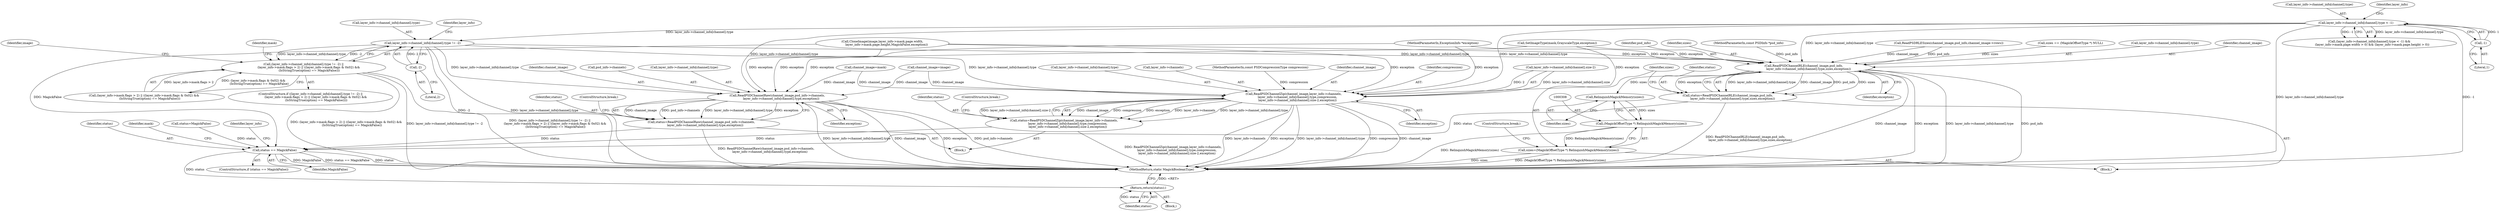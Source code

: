 digraph "0_ImageMagick_04a567494786d5bb50894fc8bb8fea0cf496bea8@pointer" {
"1000162" [label="(Call,layer_info->channel_info[channel].type != -2)"];
"1000124" [label="(Call,layer_info->channel_info[channel].type < -1)"];
"1000132" [label="(Call,-1)"];
"1000170" [label="(Call,-2)"];
"1000161" [label="(Call,(layer_info->channel_info[channel].type != -2) ||\n           (layer_info->mask.flags > 2) || ((layer_info->mask.flags & 0x02) &&\n            (IsStringTrue(option) == MagickFalse)))"];
"1000254" [label="(Call,ReadPSDChannelRaw(channel_image,psd_info->channels,\n        layer_info->channel_info[channel].type,exception))"];
"1000252" [label="(Call,status=ReadPSDChannelRaw(channel_image,psd_info->channels,\n        layer_info->channel_info[channel].type,exception))"];
"1000368" [label="(Call,status == MagickFalse)"];
"1000393" [label="(Return,return(status);)"];
"1000293" [label="(Call,ReadPSDChannelRLE(channel_image,psd_info,\n          layer_info->channel_info[channel].type,sizes,exception))"];
"1000291" [label="(Call,status=ReadPSDChannelRLE(channel_image,psd_info,\n          layer_info->channel_info[channel].type,sizes,exception))"];
"1000309" [label="(Call,RelinquishMagickMemory(sizes))"];
"1000307" [label="(Call,(MagickOffsetType *) RelinquishMagickMemory(sizes))"];
"1000305" [label="(Call,sizes=(MagickOffsetType *) RelinquishMagickMemory(sizes))"];
"1000316" [label="(Call,ReadPSDChannelZip(channel_image,layer_info->channels,\n        layer_info->channel_info[channel].type,compression,\n        layer_info->channel_info[channel].size-2,exception))"];
"1000314" [label="(Call,status=ReadPSDChannelZip(channel_image,layer_info->channels,\n        layer_info->channel_info[channel].type,compression,\n        layer_info->channel_info[channel].size-2,exception))"];
"1000303" [label="(Identifier,sizes)"];
"1000369" [label="(Identifier,status)"];
"1000367" [label="(ControlStructure,if (status == MagickFalse))"];
"1000307" [label="(Call,(MagickOffsetType *) RelinquishMagickMemory(sizes))"];
"1000161" [label="(Call,(layer_info->channel_info[channel].type != -2) ||\n           (layer_info->mask.flags > 2) || ((layer_info->mask.flags & 0x02) &&\n            (IsStringTrue(option) == MagickFalse)))"];
"1000238" [label="(Call,channel_image=mask)"];
"1000370" [label="(Identifier,MagickFalse)"];
"1000125" [label="(Call,layer_info->channel_info[channel].type)"];
"1000374" [label="(Identifier,mask)"];
"1000171" [label="(Literal,2)"];
"1000104" [label="(MethodParameterIn,const PSDInfo *psd_info)"];
"1000304" [label="(Identifier,exception)"];
"1000305" [label="(Call,sizes=(MagickOffsetType *) RelinquishMagickMemory(sizes))"];
"1000267" [label="(ControlStructure,break;)"];
"1000163" [label="(Call,layer_info->channel_info[channel].type)"];
"1000160" [label="(ControlStructure,if ((layer_info->channel_info[channel].type != -2) ||\n           (layer_info->mask.flags > 2) || ((layer_info->mask.flags & 0x02) &&\n            (IsStringTrue(option) == MagickFalse))))"];
"1000108" [label="(MethodParameterIn,ExceptionInfo *exception)"];
"1000266" [label="(Identifier,exception)"];
"1000273" [label="(Call,ReadPSDRLESizes(channel_image,psd_info,channel_image->rows))"];
"1000280" [label="(Call,sizes == (MagickOffsetType *) NULL)"];
"1000317" [label="(Identifier,channel_image)"];
"1000394" [label="(Identifier,status)"];
"1000389" [label="(Identifier,layer_info)"];
"1000291" [label="(Call,status=ReadPSDChannelRLE(channel_image,psd_info,\n          layer_info->channel_info[channel].type,sizes,exception))"];
"1000170" [label="(Call,-2)"];
"1000306" [label="(Identifier,sizes)"];
"1000133" [label="(Literal,1)"];
"1000209" [label="(Call,CloneImage(image,layer_info->mask.page.width,\n         layer_info->mask.page.height,MagickFalse,exception))"];
"1000368" [label="(Call,status == MagickFalse)"];
"1000316" [label="(Call,ReadPSDChannelZip(channel_image,layer_info->channels,\n        layer_info->channel_info[channel].type,compression,\n        layer_info->channel_info[channel].size-2,exception))"];
"1000123" [label="(Call,(layer_info->channel_info[channel].type < -1) &&\n      (layer_info->mask.page.width > 0) && (layer_info->mask.page.height > 0))"];
"1000208" [label="(Identifier,mask)"];
"1000311" [label="(ControlStructure,break;)"];
"1000310" [label="(Identifier,sizes)"];
"1000315" [label="(Identifier,status)"];
"1000250" [label="(Block,)"];
"1000293" [label="(Call,ReadPSDChannelRLE(channel_image,psd_info,\n          layer_info->channel_info[channel].type,sizes,exception))"];
"1000296" [label="(Call,layer_info->channel_info[channel].type)"];
"1000338" [label="(Identifier,exception)"];
"1000393" [label="(Return,return(status);)"];
"1000194" [label="(Identifier,image)"];
"1000255" [label="(Identifier,channel_image)"];
"1000254" [label="(Call,ReadPSDChannelRaw(channel_image,psd_info->channels,\n        layer_info->channel_info[channel].type,exception))"];
"1000395" [label="(MethodReturn,static MagickBooleanType)"];
"1000234" [label="(Call,SetImageType(mask,GrayscaleType,exception))"];
"1000245" [label="(Call,status=MagickFalse)"];
"1000269" [label="(Block,)"];
"1000328" [label="(Identifier,compression)"];
"1000162" [label="(Call,layer_info->channel_info[channel].type != -2)"];
"1000176" [label="(Identifier,layer_info)"];
"1000329" [label="(Call,layer_info->channel_info[channel].size-2)"];
"1000314" [label="(Call,status=ReadPSDChannelZip(channel_image,layer_info->channels,\n        layer_info->channel_info[channel].type,compression,\n        layer_info->channel_info[channel].size-2,exception))"];
"1000124" [label="(Call,layer_info->channel_info[channel].type < -1)"];
"1000294" [label="(Identifier,channel_image)"];
"1000253" [label="(Identifier,status)"];
"1000339" [label="(ControlStructure,break;)"];
"1000292" [label="(Identifier,status)"];
"1000295" [label="(Identifier,psd_info)"];
"1000321" [label="(Call,layer_info->channel_info[channel].type)"];
"1000114" [label="(Call,channel_image=image)"];
"1000318" [label="(Call,layer_info->channels)"];
"1000256" [label="(Call,psd_info->channels)"];
"1000259" [label="(Call,layer_info->channel_info[channel].type)"];
"1000109" [label="(Block,)"];
"1000252" [label="(Call,status=ReadPSDChannelRaw(channel_image,psd_info->channels,\n        layer_info->channel_info[channel].type,exception))"];
"1000107" [label="(MethodParameterIn,const PSDCompressionType compression)"];
"1000309" [label="(Call,RelinquishMagickMemory(sizes))"];
"1000139" [label="(Identifier,layer_info)"];
"1000172" [label="(Call,(layer_info->mask.flags > 2) || ((layer_info->mask.flags & 0x02) &&\n            (IsStringTrue(option) == MagickFalse)))"];
"1000132" [label="(Call,-1)"];
"1000162" -> "1000161"  [label="AST: "];
"1000162" -> "1000170"  [label="CFG: "];
"1000163" -> "1000162"  [label="AST: "];
"1000170" -> "1000162"  [label="AST: "];
"1000176" -> "1000162"  [label="CFG: "];
"1000161" -> "1000162"  [label="CFG: "];
"1000162" -> "1000395"  [label="DDG: -2"];
"1000162" -> "1000395"  [label="DDG: layer_info->channel_info[channel].type"];
"1000162" -> "1000161"  [label="DDG: layer_info->channel_info[channel].type"];
"1000162" -> "1000161"  [label="DDG: -2"];
"1000124" -> "1000162"  [label="DDG: layer_info->channel_info[channel].type"];
"1000170" -> "1000162"  [label="DDG: 2"];
"1000162" -> "1000254"  [label="DDG: layer_info->channel_info[channel].type"];
"1000162" -> "1000293"  [label="DDG: layer_info->channel_info[channel].type"];
"1000162" -> "1000316"  [label="DDG: layer_info->channel_info[channel].type"];
"1000124" -> "1000123"  [label="AST: "];
"1000124" -> "1000132"  [label="CFG: "];
"1000125" -> "1000124"  [label="AST: "];
"1000132" -> "1000124"  [label="AST: "];
"1000139" -> "1000124"  [label="CFG: "];
"1000123" -> "1000124"  [label="CFG: "];
"1000124" -> "1000395"  [label="DDG: layer_info->channel_info[channel].type"];
"1000124" -> "1000395"  [label="DDG: -1"];
"1000124" -> "1000123"  [label="DDG: layer_info->channel_info[channel].type"];
"1000124" -> "1000123"  [label="DDG: -1"];
"1000132" -> "1000124"  [label="DDG: 1"];
"1000124" -> "1000254"  [label="DDG: layer_info->channel_info[channel].type"];
"1000124" -> "1000293"  [label="DDG: layer_info->channel_info[channel].type"];
"1000124" -> "1000316"  [label="DDG: layer_info->channel_info[channel].type"];
"1000132" -> "1000133"  [label="CFG: "];
"1000133" -> "1000132"  [label="AST: "];
"1000170" -> "1000171"  [label="CFG: "];
"1000171" -> "1000170"  [label="AST: "];
"1000161" -> "1000160"  [label="AST: "];
"1000161" -> "1000172"  [label="CFG: "];
"1000172" -> "1000161"  [label="AST: "];
"1000194" -> "1000161"  [label="CFG: "];
"1000208" -> "1000161"  [label="CFG: "];
"1000161" -> "1000395"  [label="DDG: (layer_info->mask.flags > 2) || ((layer_info->mask.flags & 0x02) &&\n            (IsStringTrue(option) == MagickFalse))"];
"1000161" -> "1000395"  [label="DDG: layer_info->channel_info[channel].type != -2"];
"1000161" -> "1000395"  [label="DDG: (layer_info->channel_info[channel].type != -2) ||\n           (layer_info->mask.flags > 2) || ((layer_info->mask.flags & 0x02) &&\n            (IsStringTrue(option) == MagickFalse))"];
"1000172" -> "1000161"  [label="DDG: layer_info->mask.flags > 2"];
"1000172" -> "1000161"  [label="DDG: (layer_info->mask.flags & 0x02) &&\n            (IsStringTrue(option) == MagickFalse)"];
"1000254" -> "1000252"  [label="AST: "];
"1000254" -> "1000266"  [label="CFG: "];
"1000255" -> "1000254"  [label="AST: "];
"1000256" -> "1000254"  [label="AST: "];
"1000259" -> "1000254"  [label="AST: "];
"1000266" -> "1000254"  [label="AST: "];
"1000252" -> "1000254"  [label="CFG: "];
"1000254" -> "1000395"  [label="DDG: layer_info->channel_info[channel].type"];
"1000254" -> "1000395"  [label="DDG: channel_image"];
"1000254" -> "1000395"  [label="DDG: exception"];
"1000254" -> "1000395"  [label="DDG: psd_info->channels"];
"1000254" -> "1000252"  [label="DDG: channel_image"];
"1000254" -> "1000252"  [label="DDG: psd_info->channels"];
"1000254" -> "1000252"  [label="DDG: layer_info->channel_info[channel].type"];
"1000254" -> "1000252"  [label="DDG: exception"];
"1000238" -> "1000254"  [label="DDG: channel_image"];
"1000114" -> "1000254"  [label="DDG: channel_image"];
"1000209" -> "1000254"  [label="DDG: exception"];
"1000234" -> "1000254"  [label="DDG: exception"];
"1000108" -> "1000254"  [label="DDG: exception"];
"1000252" -> "1000250"  [label="AST: "];
"1000253" -> "1000252"  [label="AST: "];
"1000267" -> "1000252"  [label="CFG: "];
"1000252" -> "1000395"  [label="DDG: ReadPSDChannelRaw(channel_image,psd_info->channels,\n        layer_info->channel_info[channel].type,exception)"];
"1000252" -> "1000368"  [label="DDG: status"];
"1000368" -> "1000367"  [label="AST: "];
"1000368" -> "1000370"  [label="CFG: "];
"1000369" -> "1000368"  [label="AST: "];
"1000370" -> "1000368"  [label="AST: "];
"1000374" -> "1000368"  [label="CFG: "];
"1000389" -> "1000368"  [label="CFG: "];
"1000368" -> "1000395"  [label="DDG: status"];
"1000368" -> "1000395"  [label="DDG: MagickFalse"];
"1000368" -> "1000395"  [label="DDG: status == MagickFalse"];
"1000245" -> "1000368"  [label="DDG: status"];
"1000291" -> "1000368"  [label="DDG: status"];
"1000314" -> "1000368"  [label="DDG: status"];
"1000209" -> "1000368"  [label="DDG: MagickFalse"];
"1000368" -> "1000393"  [label="DDG: status"];
"1000393" -> "1000109"  [label="AST: "];
"1000393" -> "1000394"  [label="CFG: "];
"1000394" -> "1000393"  [label="AST: "];
"1000395" -> "1000393"  [label="CFG: "];
"1000393" -> "1000395"  [label="DDG: <RET>"];
"1000394" -> "1000393"  [label="DDG: status"];
"1000293" -> "1000291"  [label="AST: "];
"1000293" -> "1000304"  [label="CFG: "];
"1000294" -> "1000293"  [label="AST: "];
"1000295" -> "1000293"  [label="AST: "];
"1000296" -> "1000293"  [label="AST: "];
"1000303" -> "1000293"  [label="AST: "];
"1000304" -> "1000293"  [label="AST: "];
"1000291" -> "1000293"  [label="CFG: "];
"1000293" -> "1000395"  [label="DDG: channel_image"];
"1000293" -> "1000395"  [label="DDG: exception"];
"1000293" -> "1000395"  [label="DDG: layer_info->channel_info[channel].type"];
"1000293" -> "1000395"  [label="DDG: psd_info"];
"1000293" -> "1000291"  [label="DDG: layer_info->channel_info[channel].type"];
"1000293" -> "1000291"  [label="DDG: channel_image"];
"1000293" -> "1000291"  [label="DDG: psd_info"];
"1000293" -> "1000291"  [label="DDG: sizes"];
"1000293" -> "1000291"  [label="DDG: exception"];
"1000273" -> "1000293"  [label="DDG: channel_image"];
"1000273" -> "1000293"  [label="DDG: psd_info"];
"1000104" -> "1000293"  [label="DDG: psd_info"];
"1000280" -> "1000293"  [label="DDG: sizes"];
"1000209" -> "1000293"  [label="DDG: exception"];
"1000234" -> "1000293"  [label="DDG: exception"];
"1000108" -> "1000293"  [label="DDG: exception"];
"1000293" -> "1000309"  [label="DDG: sizes"];
"1000291" -> "1000269"  [label="AST: "];
"1000292" -> "1000291"  [label="AST: "];
"1000306" -> "1000291"  [label="CFG: "];
"1000291" -> "1000395"  [label="DDG: ReadPSDChannelRLE(channel_image,psd_info,\n          layer_info->channel_info[channel].type,sizes,exception)"];
"1000309" -> "1000307"  [label="AST: "];
"1000309" -> "1000310"  [label="CFG: "];
"1000310" -> "1000309"  [label="AST: "];
"1000307" -> "1000309"  [label="CFG: "];
"1000309" -> "1000307"  [label="DDG: sizes"];
"1000307" -> "1000305"  [label="AST: "];
"1000308" -> "1000307"  [label="AST: "];
"1000305" -> "1000307"  [label="CFG: "];
"1000307" -> "1000395"  [label="DDG: RelinquishMagickMemory(sizes)"];
"1000307" -> "1000305"  [label="DDG: RelinquishMagickMemory(sizes)"];
"1000305" -> "1000269"  [label="AST: "];
"1000306" -> "1000305"  [label="AST: "];
"1000311" -> "1000305"  [label="CFG: "];
"1000305" -> "1000395"  [label="DDG: (MagickOffsetType *) RelinquishMagickMemory(sizes)"];
"1000305" -> "1000395"  [label="DDG: sizes"];
"1000316" -> "1000314"  [label="AST: "];
"1000316" -> "1000338"  [label="CFG: "];
"1000317" -> "1000316"  [label="AST: "];
"1000318" -> "1000316"  [label="AST: "];
"1000321" -> "1000316"  [label="AST: "];
"1000328" -> "1000316"  [label="AST: "];
"1000329" -> "1000316"  [label="AST: "];
"1000338" -> "1000316"  [label="AST: "];
"1000314" -> "1000316"  [label="CFG: "];
"1000316" -> "1000395"  [label="DDG: layer_info->channels"];
"1000316" -> "1000395"  [label="DDG: compression"];
"1000316" -> "1000395"  [label="DDG: exception"];
"1000316" -> "1000395"  [label="DDG: layer_info->channel_info[channel].type"];
"1000316" -> "1000395"  [label="DDG: channel_image"];
"1000316" -> "1000314"  [label="DDG: channel_image"];
"1000316" -> "1000314"  [label="DDG: compression"];
"1000316" -> "1000314"  [label="DDG: exception"];
"1000316" -> "1000314"  [label="DDG: layer_info->channels"];
"1000316" -> "1000314"  [label="DDG: layer_info->channel_info[channel].type"];
"1000316" -> "1000314"  [label="DDG: layer_info->channel_info[channel].size-2"];
"1000238" -> "1000316"  [label="DDG: channel_image"];
"1000114" -> "1000316"  [label="DDG: channel_image"];
"1000107" -> "1000316"  [label="DDG: compression"];
"1000329" -> "1000316"  [label="DDG: layer_info->channel_info[channel].size"];
"1000329" -> "1000316"  [label="DDG: 2"];
"1000209" -> "1000316"  [label="DDG: exception"];
"1000234" -> "1000316"  [label="DDG: exception"];
"1000108" -> "1000316"  [label="DDG: exception"];
"1000314" -> "1000250"  [label="AST: "];
"1000315" -> "1000314"  [label="AST: "];
"1000339" -> "1000314"  [label="CFG: "];
"1000314" -> "1000395"  [label="DDG: ReadPSDChannelZip(channel_image,layer_info->channels,\n        layer_info->channel_info[channel].type,compression,\n        layer_info->channel_info[channel].size-2,exception)"];
}
